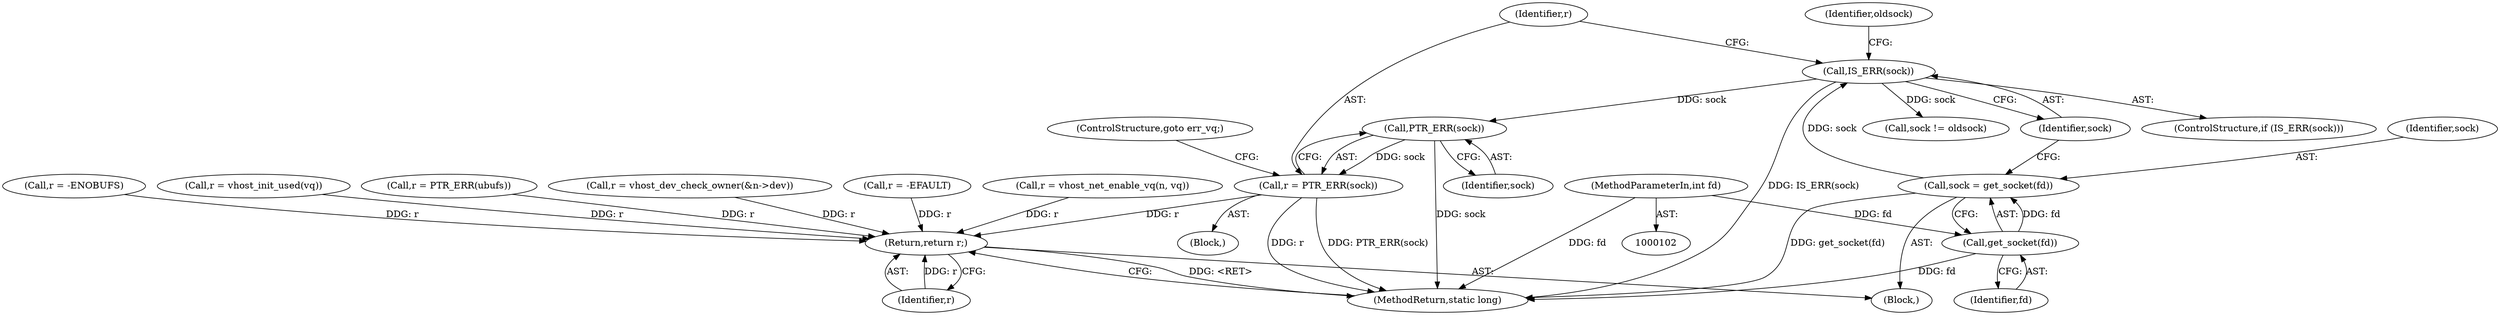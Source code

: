 digraph "0_linux_dd7633ecd553a5e304d349aa6f8eb8a0417098c5@pointer" {
"1000187" [label="(Call,PTR_ERR(sock))"];
"1000182" [label="(Call,IS_ERR(sock))"];
"1000177" [label="(Call,sock = get_socket(fd))"];
"1000179" [label="(Call,get_socket(fd))"];
"1000105" [label="(MethodParameterIn,int fd)"];
"1000185" [label="(Call,r = PTR_ERR(sock))"];
"1000345" [label="(Return,return r;)"];
"1000189" [label="(ControlStructure,goto err_vq;)"];
"1000179" [label="(Call,get_socket(fd))"];
"1000185" [label="(Call,r = PTR_ERR(sock))"];
"1000191" [label="(Identifier,oldsock)"];
"1000139" [label="(Call,r = -ENOBUFS)"];
"1000105" [label="(MethodParameterIn,int fd)"];
"1000180" [label="(Identifier,fd)"];
"1000231" [label="(Call,r = vhost_init_used(vq))"];
"1000218" [label="(Call,r = PTR_ERR(ubufs))"];
"1000345" [label="(Return,return r;)"];
"1000124" [label="(Call,r = vhost_dev_check_owner(&n->dev))"];
"1000177" [label="(Call,sock = get_socket(fd))"];
"1000346" [label="(Identifier,r)"];
"1000202" [label="(Call,sock != oldsock)"];
"1000347" [label="(MethodReturn,static long)"];
"1000187" [label="(Call,PTR_ERR(sock))"];
"1000188" [label="(Identifier,sock)"];
"1000181" [label="(ControlStructure,if (IS_ERR(sock)))"];
"1000172" [label="(Call,r = -EFAULT)"];
"1000182" [label="(Call,IS_ERR(sock))"];
"1000238" [label="(Call,r = vhost_net_enable_vq(n, vq))"];
"1000106" [label="(Block,)"];
"1000183" [label="(Identifier,sock)"];
"1000184" [label="(Block,)"];
"1000178" [label="(Identifier,sock)"];
"1000186" [label="(Identifier,r)"];
"1000187" -> "1000185"  [label="AST: "];
"1000187" -> "1000188"  [label="CFG: "];
"1000188" -> "1000187"  [label="AST: "];
"1000185" -> "1000187"  [label="CFG: "];
"1000187" -> "1000347"  [label="DDG: sock"];
"1000187" -> "1000185"  [label="DDG: sock"];
"1000182" -> "1000187"  [label="DDG: sock"];
"1000182" -> "1000181"  [label="AST: "];
"1000182" -> "1000183"  [label="CFG: "];
"1000183" -> "1000182"  [label="AST: "];
"1000186" -> "1000182"  [label="CFG: "];
"1000191" -> "1000182"  [label="CFG: "];
"1000182" -> "1000347"  [label="DDG: IS_ERR(sock)"];
"1000177" -> "1000182"  [label="DDG: sock"];
"1000182" -> "1000202"  [label="DDG: sock"];
"1000177" -> "1000106"  [label="AST: "];
"1000177" -> "1000179"  [label="CFG: "];
"1000178" -> "1000177"  [label="AST: "];
"1000179" -> "1000177"  [label="AST: "];
"1000183" -> "1000177"  [label="CFG: "];
"1000177" -> "1000347"  [label="DDG: get_socket(fd)"];
"1000179" -> "1000177"  [label="DDG: fd"];
"1000179" -> "1000180"  [label="CFG: "];
"1000180" -> "1000179"  [label="AST: "];
"1000179" -> "1000347"  [label="DDG: fd"];
"1000105" -> "1000179"  [label="DDG: fd"];
"1000105" -> "1000102"  [label="AST: "];
"1000105" -> "1000347"  [label="DDG: fd"];
"1000185" -> "1000184"  [label="AST: "];
"1000186" -> "1000185"  [label="AST: "];
"1000189" -> "1000185"  [label="CFG: "];
"1000185" -> "1000347"  [label="DDG: r"];
"1000185" -> "1000347"  [label="DDG: PTR_ERR(sock)"];
"1000185" -> "1000345"  [label="DDG: r"];
"1000345" -> "1000106"  [label="AST: "];
"1000345" -> "1000346"  [label="CFG: "];
"1000346" -> "1000345"  [label="AST: "];
"1000347" -> "1000345"  [label="CFG: "];
"1000345" -> "1000347"  [label="DDG: <RET>"];
"1000346" -> "1000345"  [label="DDG: r"];
"1000124" -> "1000345"  [label="DDG: r"];
"1000238" -> "1000345"  [label="DDG: r"];
"1000218" -> "1000345"  [label="DDG: r"];
"1000139" -> "1000345"  [label="DDG: r"];
"1000231" -> "1000345"  [label="DDG: r"];
"1000172" -> "1000345"  [label="DDG: r"];
}
